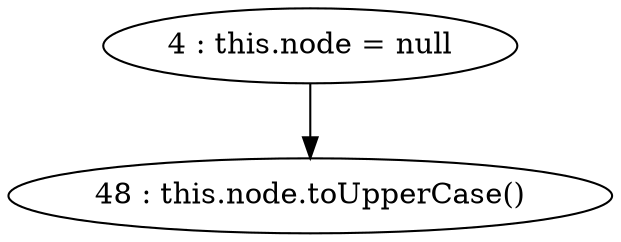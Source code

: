 digraph G {
"4 : this.node = null"
"4 : this.node = null" -> "48 : this.node.toUpperCase()"
"48 : this.node.toUpperCase()"
}
